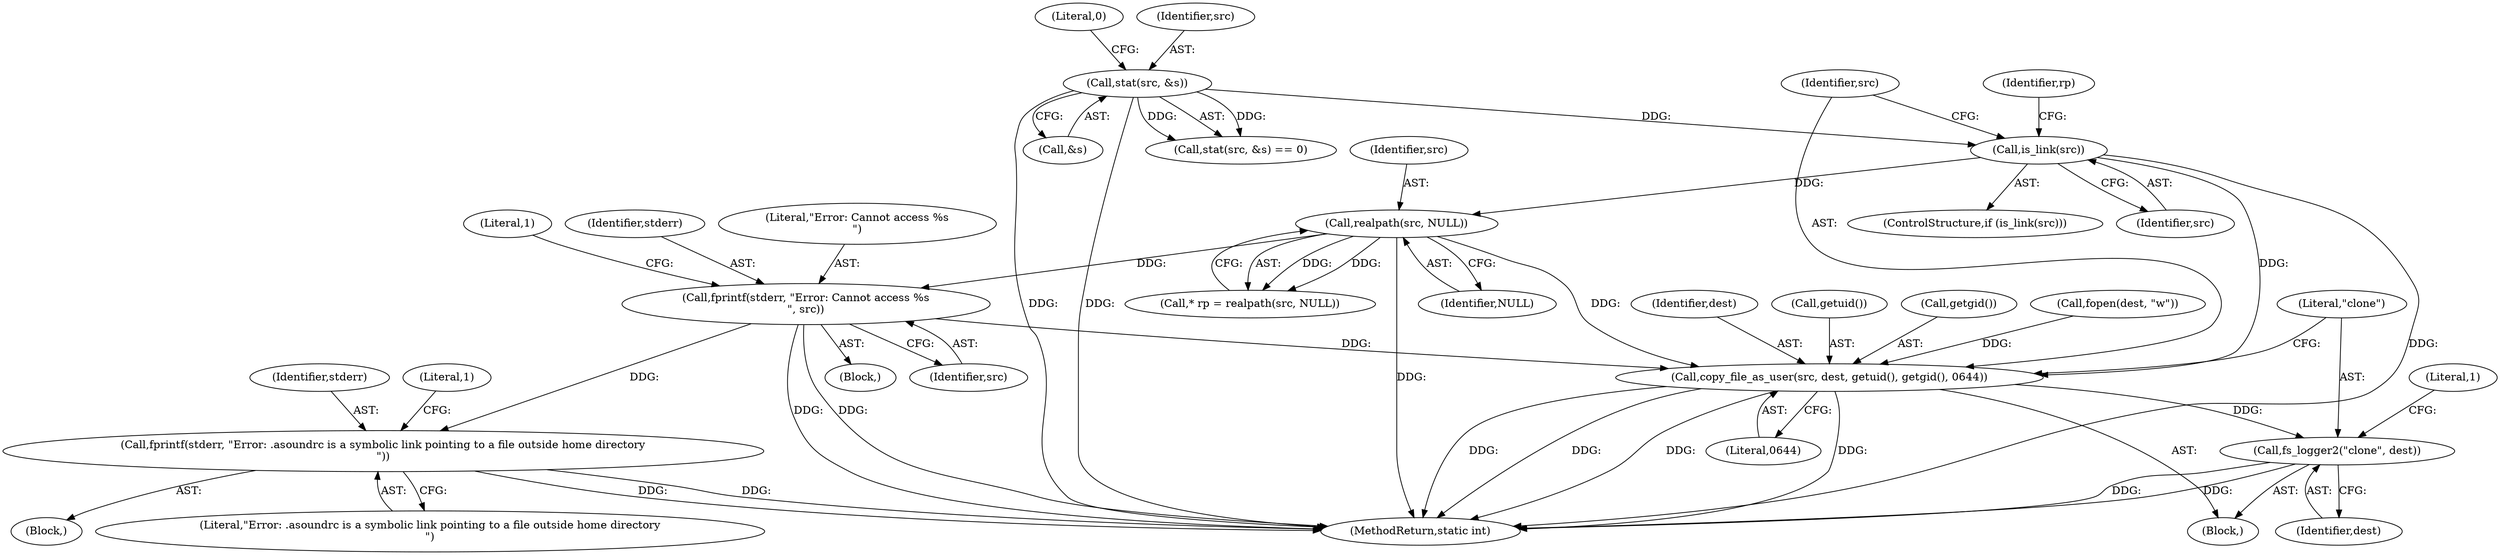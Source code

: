 digraph "0_firejail_903fd8a0789ca3cc3c21d84cd0282481515592ef_2@API" {
"1000169" [label="(Call,fprintf(stderr, \"Error: Cannot access %s\n\", src))"];
"1000162" [label="(Call,realpath(src, NULL))"];
"1000156" [label="(Call,is_link(src))"];
"1000149" [label="(Call,stat(src, &s))"];
"1000188" [label="(Call,fprintf(stderr, \"Error: .asoundrc is a symbolic link pointing to a file outside home directory\n\"))"];
"1000195" [label="(Call,copy_file_as_user(src, dest, getuid(), getgid(), 0644))"];
"1000201" [label="(Call,fs_logger2(\"clone\", dest))"];
"1000197" [label="(Identifier,dest)"];
"1000161" [label="(Identifier,rp)"];
"1000164" [label="(Identifier,NULL)"];
"1000170" [label="(Identifier,stderr)"];
"1000160" [label="(Call,* rp = realpath(src, NULL))"];
"1000149" [label="(Call,stat(src, &s))"];
"1000155" [label="(ControlStructure,if (is_link(src)))"];
"1000153" [label="(Literal,0)"];
"1000203" [label="(Identifier,dest)"];
"1000195" [label="(Call,copy_file_as_user(src, dest, getuid(), getgid(), 0644))"];
"1000163" [label="(Identifier,src)"];
"1000202" [label="(Literal,\"clone\")"];
"1000201" [label="(Call,fs_logger2(\"clone\", dest))"];
"1000156" [label="(Call,is_link(src))"];
"1000157" [label="(Identifier,src)"];
"1000198" [label="(Call,getuid())"];
"1000150" [label="(Identifier,src)"];
"1000200" [label="(Literal,0644)"];
"1000189" [label="(Identifier,stderr)"];
"1000154" [label="(Block,)"];
"1000190" [label="(Literal,\"Error: .asoundrc is a symbolic link pointing to a file outside home directory\n\")"];
"1000205" [label="(Literal,1)"];
"1000151" [label="(Call,&s)"];
"1000188" [label="(Call,fprintf(stderr, \"Error: .asoundrc is a symbolic link pointing to a file outside home directory\n\"))"];
"1000187" [label="(Block,)"];
"1000199" [label="(Call,getgid())"];
"1000162" [label="(Call,realpath(src, NULL))"];
"1000148" [label="(Call,stat(src, &s) == 0)"];
"1000192" [label="(Literal,1)"];
"1000117" [label="(Call,fopen(dest, \"w\"))"];
"1000169" [label="(Call,fprintf(stderr, \"Error: Cannot access %s\n\", src))"];
"1000208" [label="(MethodReturn,static int)"];
"1000171" [label="(Literal,\"Error: Cannot access %s\n\")"];
"1000168" [label="(Block,)"];
"1000172" [label="(Identifier,src)"];
"1000174" [label="(Literal,1)"];
"1000196" [label="(Identifier,src)"];
"1000169" -> "1000168"  [label="AST: "];
"1000169" -> "1000172"  [label="CFG: "];
"1000170" -> "1000169"  [label="AST: "];
"1000171" -> "1000169"  [label="AST: "];
"1000172" -> "1000169"  [label="AST: "];
"1000174" -> "1000169"  [label="CFG: "];
"1000169" -> "1000208"  [label="DDG: "];
"1000169" -> "1000208"  [label="DDG: "];
"1000162" -> "1000169"  [label="DDG: "];
"1000169" -> "1000188"  [label="DDG: "];
"1000169" -> "1000195"  [label="DDG: "];
"1000162" -> "1000160"  [label="AST: "];
"1000162" -> "1000164"  [label="CFG: "];
"1000163" -> "1000162"  [label="AST: "];
"1000164" -> "1000162"  [label="AST: "];
"1000160" -> "1000162"  [label="CFG: "];
"1000162" -> "1000208"  [label="DDG: "];
"1000162" -> "1000160"  [label="DDG: "];
"1000162" -> "1000160"  [label="DDG: "];
"1000156" -> "1000162"  [label="DDG: "];
"1000162" -> "1000195"  [label="DDG: "];
"1000156" -> "1000155"  [label="AST: "];
"1000156" -> "1000157"  [label="CFG: "];
"1000157" -> "1000156"  [label="AST: "];
"1000161" -> "1000156"  [label="CFG: "];
"1000196" -> "1000156"  [label="CFG: "];
"1000156" -> "1000208"  [label="DDG: "];
"1000149" -> "1000156"  [label="DDG: "];
"1000156" -> "1000195"  [label="DDG: "];
"1000149" -> "1000148"  [label="AST: "];
"1000149" -> "1000151"  [label="CFG: "];
"1000150" -> "1000149"  [label="AST: "];
"1000151" -> "1000149"  [label="AST: "];
"1000153" -> "1000149"  [label="CFG: "];
"1000149" -> "1000208"  [label="DDG: "];
"1000149" -> "1000208"  [label="DDG: "];
"1000149" -> "1000148"  [label="DDG: "];
"1000149" -> "1000148"  [label="DDG: "];
"1000188" -> "1000187"  [label="AST: "];
"1000188" -> "1000190"  [label="CFG: "];
"1000189" -> "1000188"  [label="AST: "];
"1000190" -> "1000188"  [label="AST: "];
"1000192" -> "1000188"  [label="CFG: "];
"1000188" -> "1000208"  [label="DDG: "];
"1000188" -> "1000208"  [label="DDG: "];
"1000195" -> "1000154"  [label="AST: "];
"1000195" -> "1000200"  [label="CFG: "];
"1000196" -> "1000195"  [label="AST: "];
"1000197" -> "1000195"  [label="AST: "];
"1000198" -> "1000195"  [label="AST: "];
"1000199" -> "1000195"  [label="AST: "];
"1000200" -> "1000195"  [label="AST: "];
"1000202" -> "1000195"  [label="CFG: "];
"1000195" -> "1000208"  [label="DDG: "];
"1000195" -> "1000208"  [label="DDG: "];
"1000195" -> "1000208"  [label="DDG: "];
"1000195" -> "1000208"  [label="DDG: "];
"1000117" -> "1000195"  [label="DDG: "];
"1000195" -> "1000201"  [label="DDG: "];
"1000201" -> "1000154"  [label="AST: "];
"1000201" -> "1000203"  [label="CFG: "];
"1000202" -> "1000201"  [label="AST: "];
"1000203" -> "1000201"  [label="AST: "];
"1000205" -> "1000201"  [label="CFG: "];
"1000201" -> "1000208"  [label="DDG: "];
"1000201" -> "1000208"  [label="DDG: "];
}
